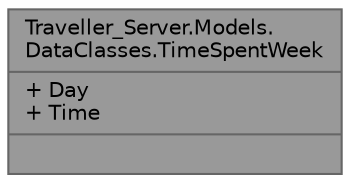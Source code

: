 digraph "Traveller_Server.Models.DataClasses.TimeSpentWeek"
{
 // LATEX_PDF_SIZE
  bgcolor="transparent";
  edge [fontname=Helvetica,fontsize=10,labelfontname=Helvetica,labelfontsize=10];
  node [fontname=Helvetica,fontsize=10,shape=box,height=0.2,width=0.4];
  Node1 [shape=record,label="{Traveller_Server.Models.\lDataClasses.TimeSpentWeek\n|+ Day\l+ Time\l|}",height=0.2,width=0.4,color="gray40", fillcolor="grey60", style="filled", fontcolor="black",tooltip="Data class that represents the time spent by a user during a specific day of the week."];
}
